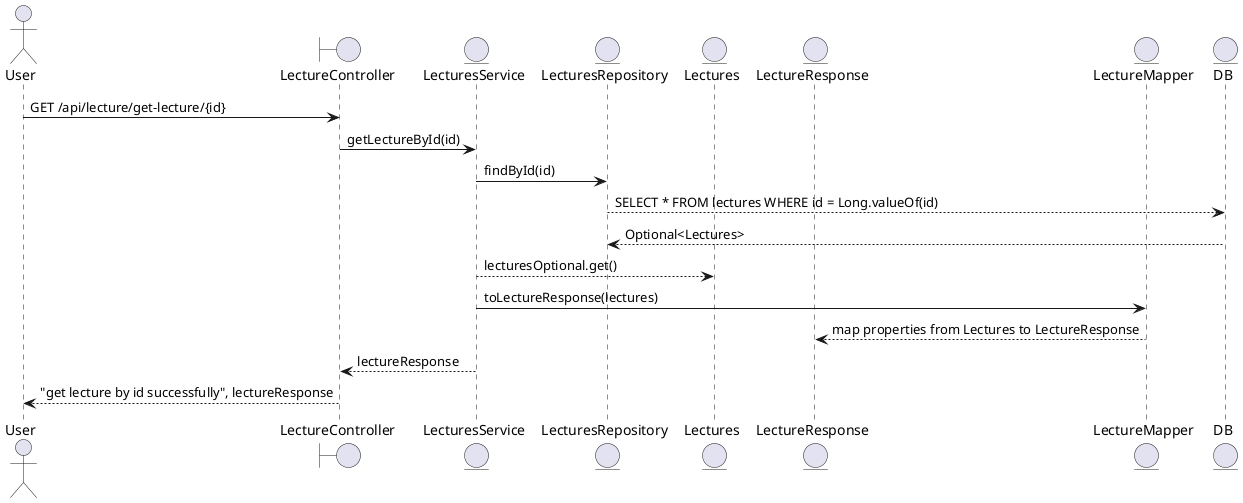 @startuml

actor User
boundary LectureController
entity LecturesService
entity LecturesRepository
entity Lectures
entity LectureResponse
entity LectureMapper
entity DB

User -> LectureController : GET /api/lecture/get-lecture/{id}
LectureController -> LecturesService : getLectureById(id)
LecturesService -> LecturesRepository : findById(id)
LecturesRepository --> DB : SELECT * FROM lectures WHERE id = Long.valueOf(id)
DB --> LecturesRepository : Optional<Lectures>

LecturesService --> Lectures : lecturesOptional.get()

LecturesService -> LectureMapper : toLectureResponse(lectures)
LectureMapper --> LectureResponse : map properties from Lectures to LectureResponse

LecturesService --> LectureController : lectureResponse
LectureController --> User : "get lecture by id successfully", lectureResponse

@enduml

